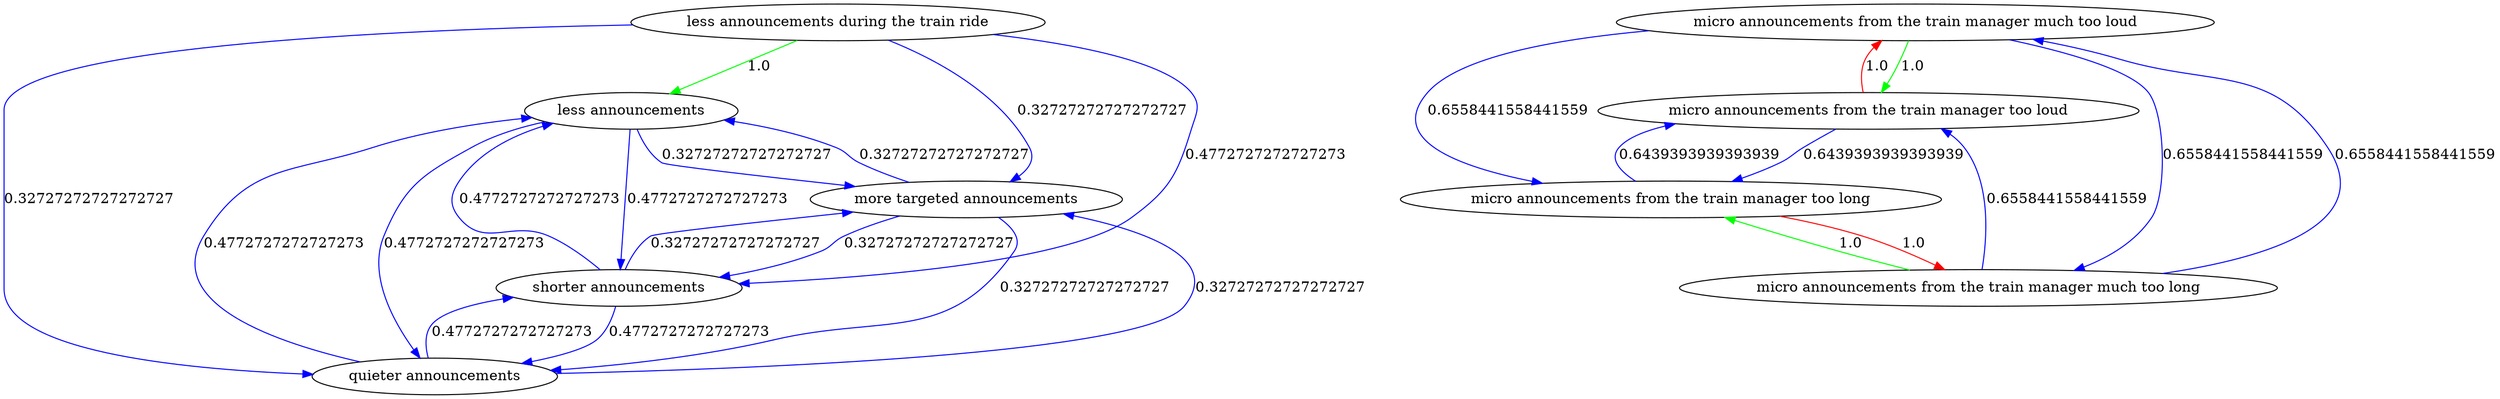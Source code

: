 digraph rawGraph {
"less announcements during the train ride";"less announcements";"micro announcements from the train manager much too loud";"micro announcements from the train manager too loud";"micro announcements from the train manager much too long";"micro announcements from the train manager too long";"more targeted announcements";"quieter announcements";"shorter announcements";"less announcements during the train ride" -> "less announcements" [label=1.0] [color=green]
"micro announcements from the train manager much too loud" -> "micro announcements from the train manager too loud" [label=1.0] [color=green]
"micro announcements from the train manager too loud" -> "micro announcements from the train manager much too loud" [label=1.0] [color=red]
"micro announcements from the train manager much too long" -> "micro announcements from the train manager too long" [label=1.0] [color=green]
"micro announcements from the train manager too long" -> "micro announcements from the train manager much too long" [label=1.0] [color=red]
"micro announcements from the train manager too long" -> "micro announcements from the train manager too loud" [label=0.6439393939393939] [color=blue]
"micro announcements from the train manager too loud" -> "micro announcements from the train manager too long" [label=0.6439393939393939] [color=blue]
"micro announcements from the train manager much too loud" -> "micro announcements from the train manager much too long" [label=0.6558441558441559] [color=blue]
"micro announcements from the train manager much too long" -> "micro announcements from the train manager much too loud" [label=0.6558441558441559] [color=blue]
"micro announcements from the train manager much too loud" -> "micro announcements from the train manager too long" [label=0.6558441558441559] [color=blue]
"micro announcements from the train manager much too long" -> "micro announcements from the train manager too loud" [label=0.6558441558441559] [color=blue]
"more targeted announcements" -> "less announcements" [label=0.32727272727272727] [color=blue]
"less announcements" -> "more targeted announcements" [label=0.32727272727272727] [color=blue]
"less announcements during the train ride" -> "more targeted announcements" [label=0.32727272727272727] [color=blue]
"quieter announcements" -> "less announcements" [label=0.4772727272727273] [color=blue]
"less announcements" -> "quieter announcements" [label=0.4772727272727273] [color=blue]
"quieter announcements" -> "more targeted announcements" [label=0.32727272727272727] [color=blue]
"more targeted announcements" -> "quieter announcements" [label=0.32727272727272727] [color=blue]
"less announcements during the train ride" -> "quieter announcements" [label=0.32727272727272727] [color=blue]
"less announcements" -> "shorter announcements" [label=0.4772727272727273] [color=blue]
"shorter announcements" -> "less announcements" [label=0.4772727272727273] [color=blue]
"shorter announcements" -> "more targeted announcements" [label=0.32727272727272727] [color=blue]
"more targeted announcements" -> "shorter announcements" [label=0.32727272727272727] [color=blue]
"shorter announcements" -> "quieter announcements" [label=0.4772727272727273] [color=blue]
"quieter announcements" -> "shorter announcements" [label=0.4772727272727273] [color=blue]
"less announcements during the train ride" -> "shorter announcements" [label=0.4772727272727273] [color=blue]
}